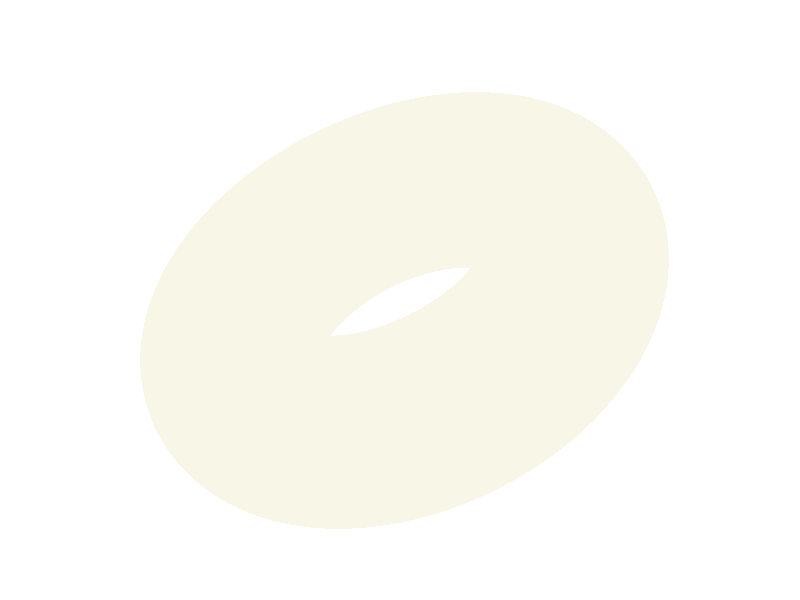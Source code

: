 //SLICING A TORUS
//RENDER WITH CLOCK FROM 0 TO 2

//Files with predefined colors and textures
#include "colors.inc"
#include "glass.inc"
#include "golds.inc"
#include "metals.inc"
#include "stones.inc"
#include "woods.inc"

//Place the camera
camera {
  sky <0,0,1>          //Don't change this
  direction <-1,0,0>   //Don't change this  
  right <-4/3,0,0>     //Don't change this
  location  <10,0,3>  //Camera location
  look_at   <0,0,0>    //Where camera is pointing
  angle 19             //Angle of the view--increase to see more, decrease to see less
}

global_settings { ambient_light White } //Ambient light to "brighten up" darker pictures

//Place a light--you can have more than one!
light_source {
  <0,0,5>           //Change this if you want to put the light at a different point
  color White        //Multiplying by 2 doubles the brightness
}  

light_source{ <5,5,5> color White}

//Set a background color
background { color White }

//plane {<0,0,1>,0 texture {T_Stone24}}

intersection{
// torus {MAJOR, MINOR} // (in the X-Z plane)
// MAJOR = float value giving the major radius
// MINOR = float specifying the minor radius
// The major radius extends from the center of the hole
// to the mid-line of the rim while the minor radius
// is the radius of the cross-section of the rim.
torus { 0.8, 0.4 texture{T_Silver_1A} rotate <90,30,-45>}

plane{<0,0,1>,1-clock pigment { color rgbf <0,0,1,1> }}

}
